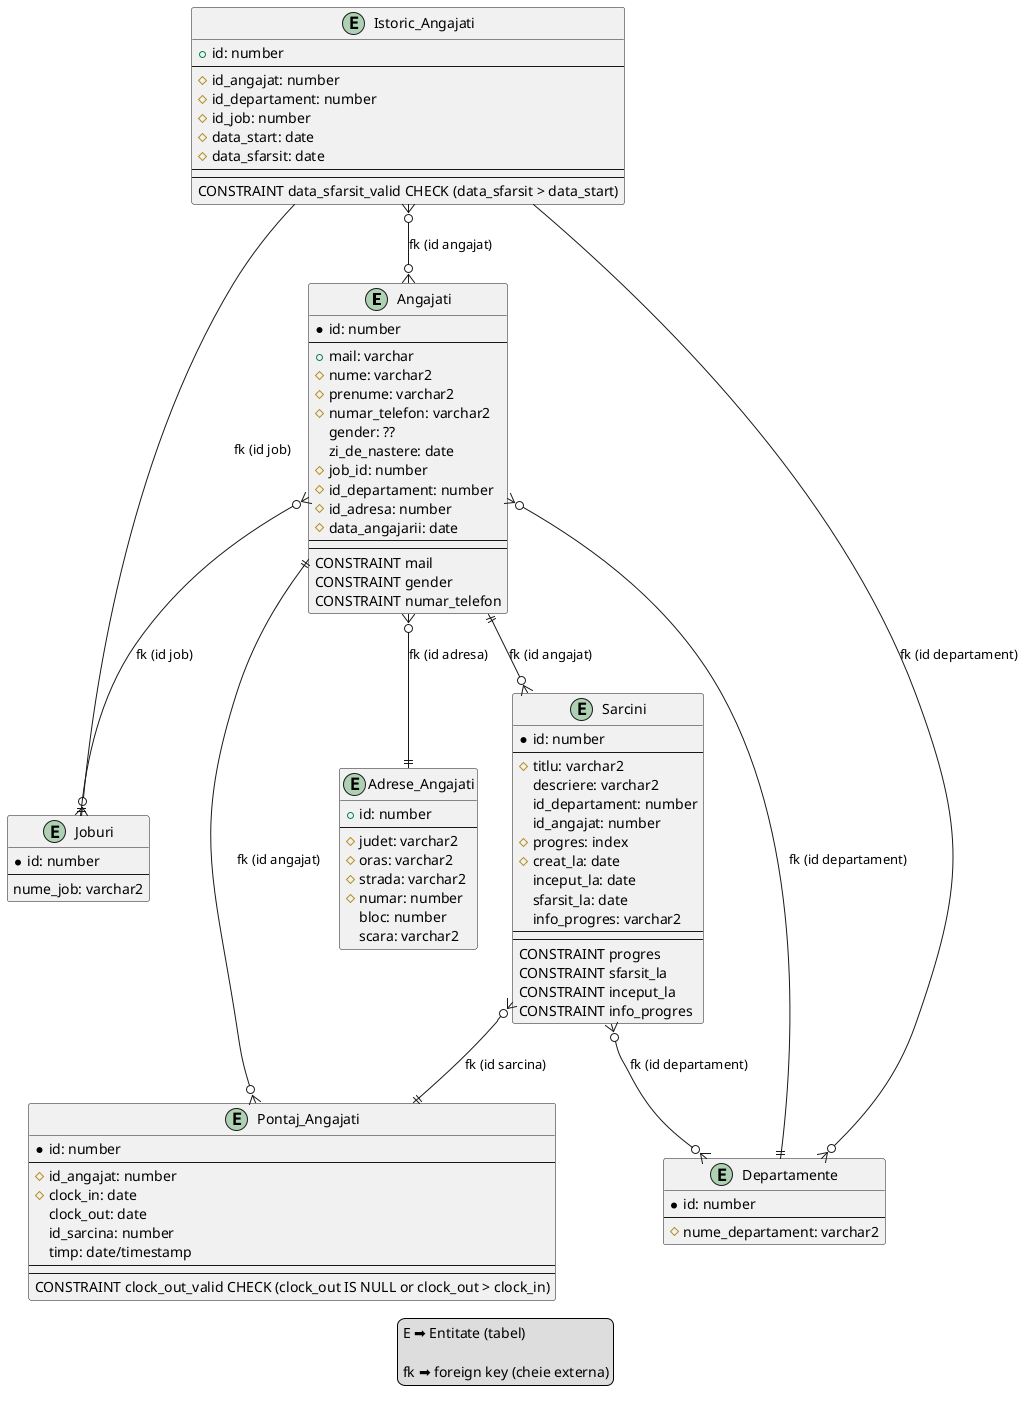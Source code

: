 @startuml service_auto

entity Angajati
{
  *id: number
  --
  +mail: varchar
  #nume: varchar2
  #prenume: varchar2
  #numar_telefon: varchar2
  gender: ??
  zi_de_nastere: date
  #job_id: number
  #id_departament: number
  #id_adresa: number
  #data_angajarii: date
  --
  --
  CONSTRAINT mail
  CONSTRAINT gender
  CONSTRAINT numar_telefon
}

entity Joburi
{
  *id: number
  --
  nume_job: varchar2
}

entity Departamente
{
  *id: number
  --
  #nume_departament: varchar2
}

entity Sarcini
{
  *id: number
  --
  #titlu: varchar2
  descriere: varchar2
  id_departament: number
  id_angajat: number
  #progres: index
  #creat_la: date
  inceput_la: date
  sfarsit_la: date
  info_progres: varchar2
  --
  --
  CONSTRAINT progres
  CONSTRAINT sfarsit_la
  CONSTRAINT inceput_la
  CONSTRAINT info_progres
}

entity Pontaj_Angajati
{
  *id: number
  --
  #id_angajat: number
  #clock_in: date
  clock_out: date
  id_sarcina: number
  timp: date/timestamp
  --
  --
  CONSTRAINT clock_out_valid CHECK (clock_out IS NULL or clock_out > clock_in)
}

entity Adrese_Angajati
{
  +id: number
  --
  #judet: varchar2
  #oras: varchar2
  #strada: varchar2
  #numar: number
  bloc: number
  scara: varchar2
}

entity Istoric_Angajati
{
  +id: number
  --
  #id_angajat: number
  #id_departament: number
  #id_job: number
  #data_start: date
  #data_sfarsit: date
  --
  --
  CONSTRAINT data_sfarsit_valid CHECK (data_sfarsit > data_start)
}

Angajati }o--|| Joburi: "fk (id job)"
Angajati }o--|| Adrese_Angajati: "fk (id adresa)"
Angajati }o--|| Departamente: "fk (id departament)"
Angajati ||--o{ Pontaj_Angajati: "fk (id angajat)"
Angajati ||--o{ Sarcini: "fk (id angajat)"
Sarcini  }o--o{ Departamente: "fk (id departament)"
Sarcini  }o--|| Pontaj_Angajati: "fk (id sarcina)"
Istoric_Angajati --o{ Joburi: "fk (id job)"
Istoric_Angajati --o{ Departamente: "fk (id departament)"
Istoric_Angajati }o--o{ Angajati: "fk (id angajat)"

legend
  E ➡️ Entitate (tabel)

  fk ➡️ foreign key (cheie externa)
endlegend

@enduml
